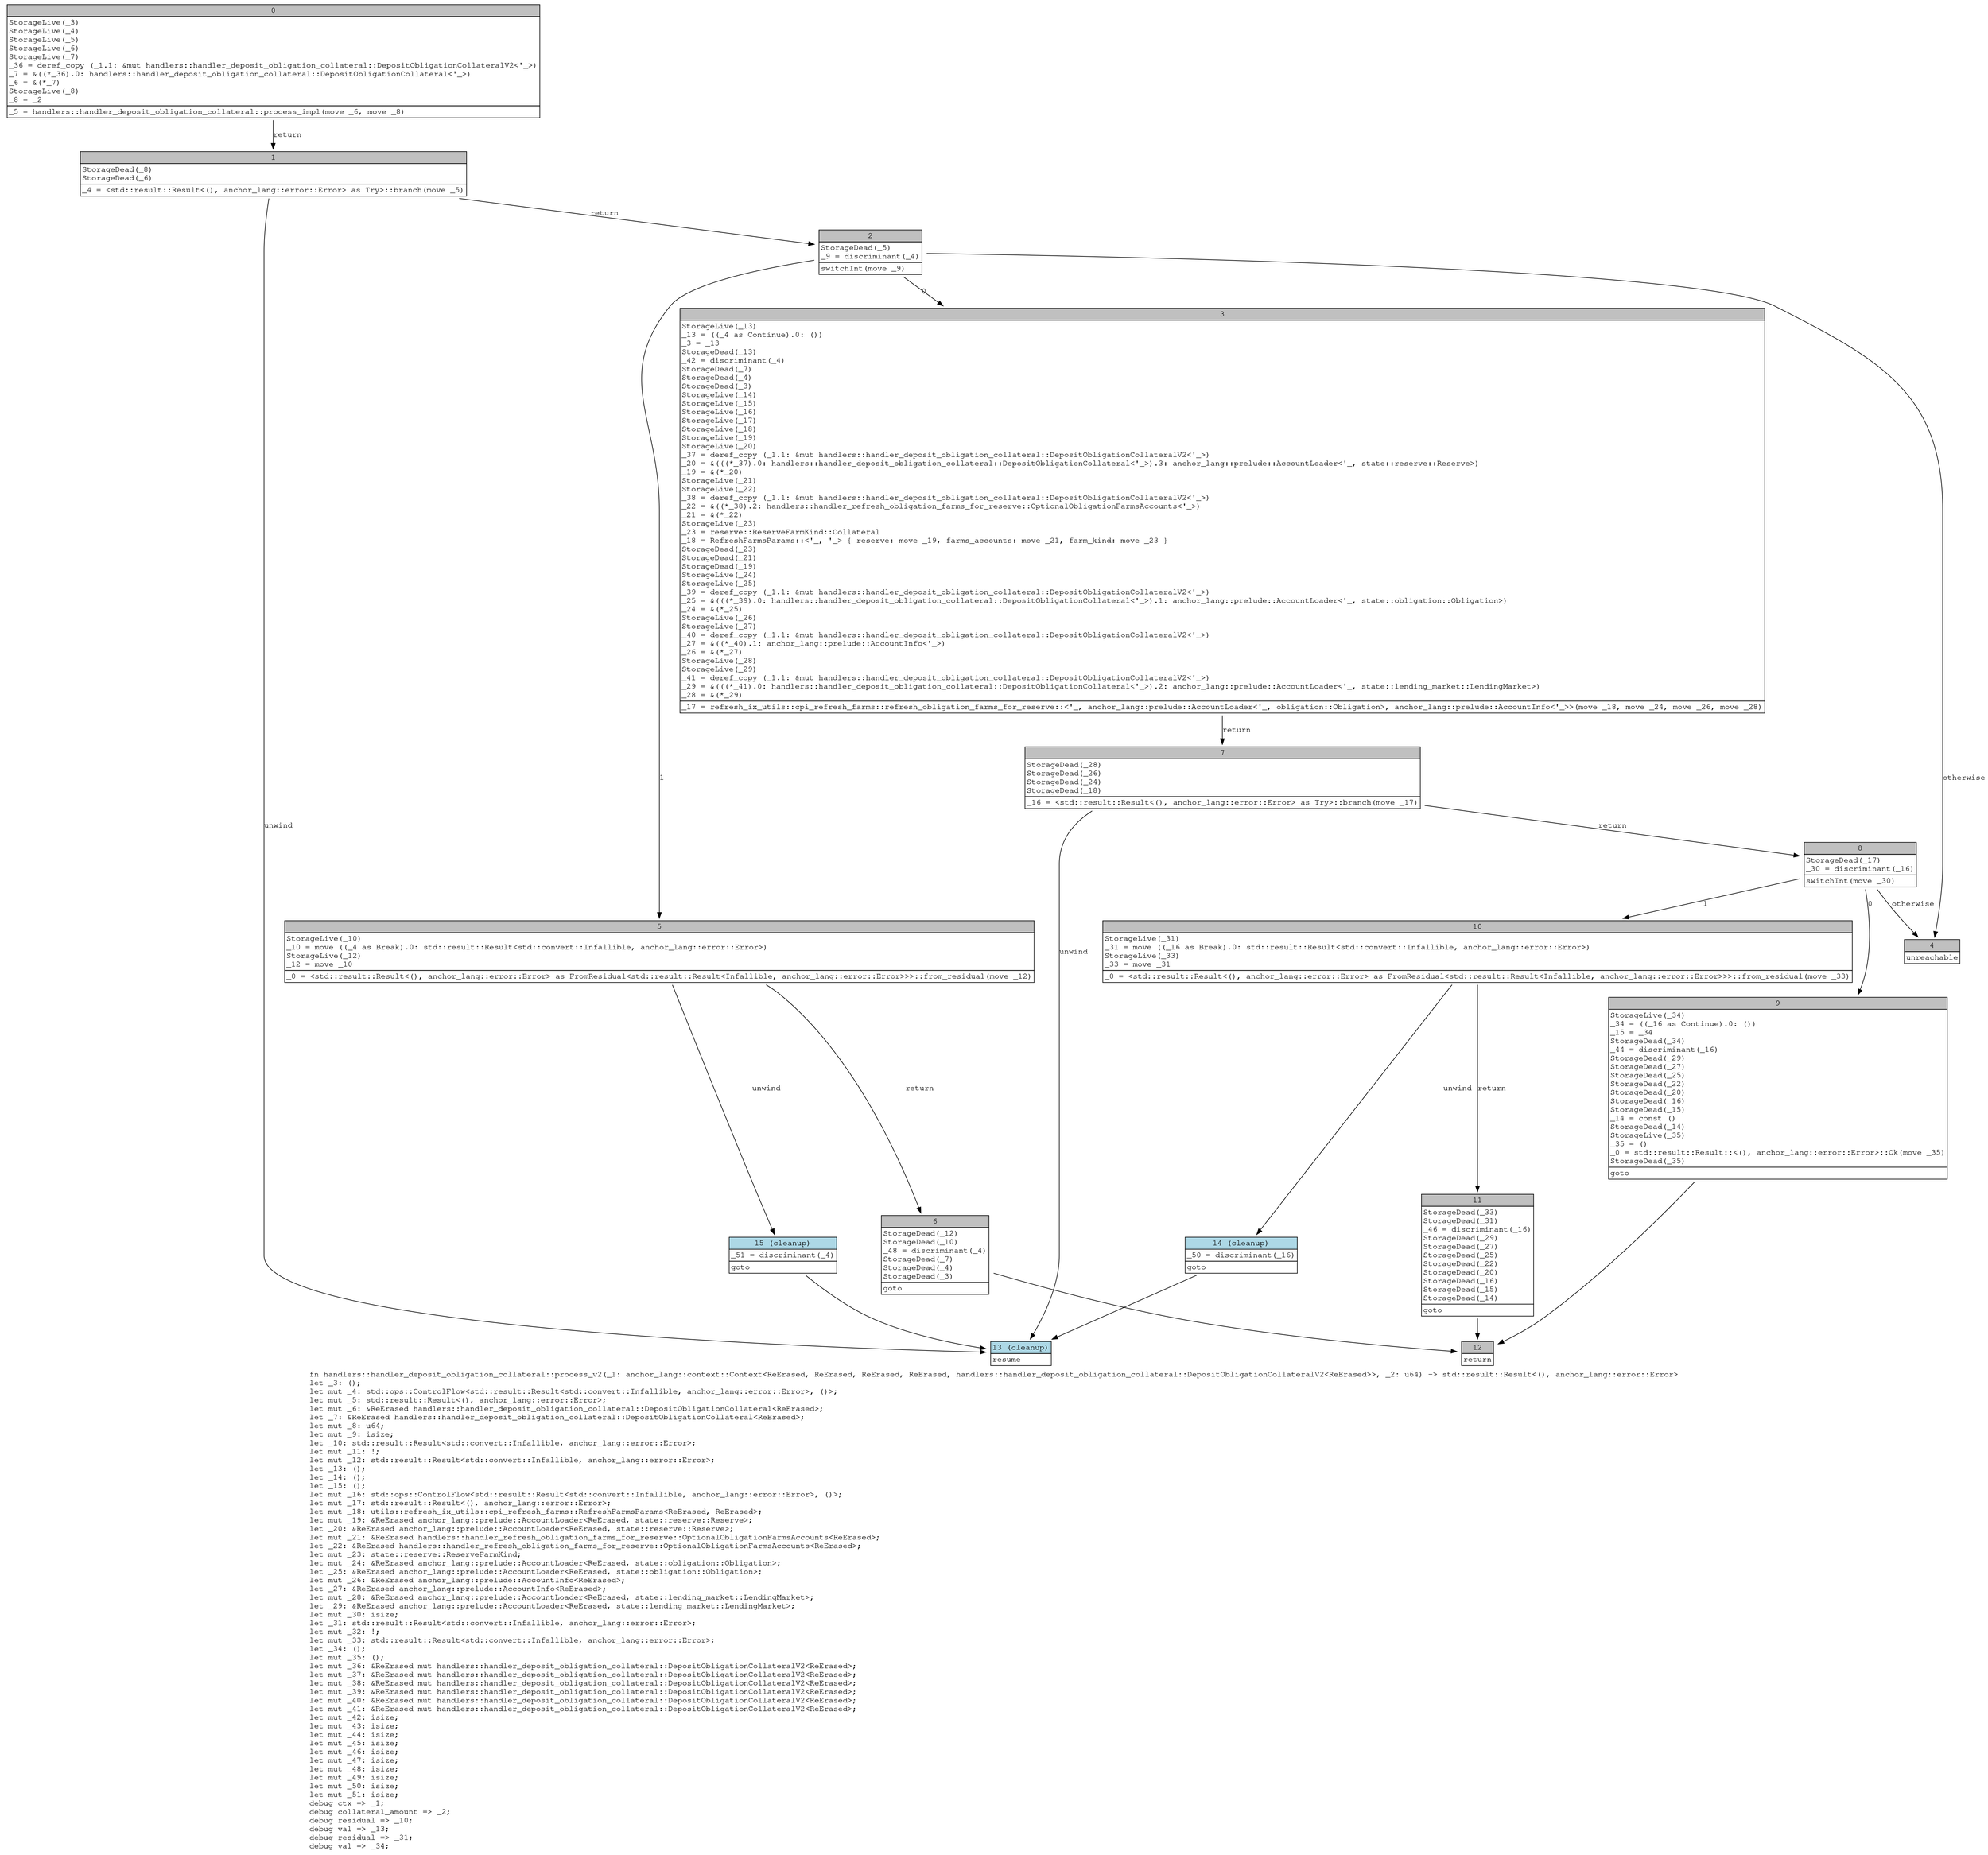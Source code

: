 digraph Mir_0_111 {
    graph [fontname="Courier, monospace"];
    node [fontname="Courier, monospace"];
    edge [fontname="Courier, monospace"];
    label=<fn handlers::handler_deposit_obligation_collateral::process_v2(_1: anchor_lang::context::Context&lt;ReErased, ReErased, ReErased, ReErased, handlers::handler_deposit_obligation_collateral::DepositObligationCollateralV2&lt;ReErased&gt;&gt;, _2: u64) -&gt; std::result::Result&lt;(), anchor_lang::error::Error&gt;<br align="left"/>let _3: ();<br align="left"/>let mut _4: std::ops::ControlFlow&lt;std::result::Result&lt;std::convert::Infallible, anchor_lang::error::Error&gt;, ()&gt;;<br align="left"/>let mut _5: std::result::Result&lt;(), anchor_lang::error::Error&gt;;<br align="left"/>let mut _6: &amp;ReErased handlers::handler_deposit_obligation_collateral::DepositObligationCollateral&lt;ReErased&gt;;<br align="left"/>let _7: &amp;ReErased handlers::handler_deposit_obligation_collateral::DepositObligationCollateral&lt;ReErased&gt;;<br align="left"/>let mut _8: u64;<br align="left"/>let mut _9: isize;<br align="left"/>let _10: std::result::Result&lt;std::convert::Infallible, anchor_lang::error::Error&gt;;<br align="left"/>let mut _11: !;<br align="left"/>let mut _12: std::result::Result&lt;std::convert::Infallible, anchor_lang::error::Error&gt;;<br align="left"/>let _13: ();<br align="left"/>let _14: ();<br align="left"/>let _15: ();<br align="left"/>let mut _16: std::ops::ControlFlow&lt;std::result::Result&lt;std::convert::Infallible, anchor_lang::error::Error&gt;, ()&gt;;<br align="left"/>let mut _17: std::result::Result&lt;(), anchor_lang::error::Error&gt;;<br align="left"/>let mut _18: utils::refresh_ix_utils::cpi_refresh_farms::RefreshFarmsParams&lt;ReErased, ReErased&gt;;<br align="left"/>let mut _19: &amp;ReErased anchor_lang::prelude::AccountLoader&lt;ReErased, state::reserve::Reserve&gt;;<br align="left"/>let _20: &amp;ReErased anchor_lang::prelude::AccountLoader&lt;ReErased, state::reserve::Reserve&gt;;<br align="left"/>let mut _21: &amp;ReErased handlers::handler_refresh_obligation_farms_for_reserve::OptionalObligationFarmsAccounts&lt;ReErased&gt;;<br align="left"/>let _22: &amp;ReErased handlers::handler_refresh_obligation_farms_for_reserve::OptionalObligationFarmsAccounts&lt;ReErased&gt;;<br align="left"/>let mut _23: state::reserve::ReserveFarmKind;<br align="left"/>let mut _24: &amp;ReErased anchor_lang::prelude::AccountLoader&lt;ReErased, state::obligation::Obligation&gt;;<br align="left"/>let _25: &amp;ReErased anchor_lang::prelude::AccountLoader&lt;ReErased, state::obligation::Obligation&gt;;<br align="left"/>let mut _26: &amp;ReErased anchor_lang::prelude::AccountInfo&lt;ReErased&gt;;<br align="left"/>let _27: &amp;ReErased anchor_lang::prelude::AccountInfo&lt;ReErased&gt;;<br align="left"/>let mut _28: &amp;ReErased anchor_lang::prelude::AccountLoader&lt;ReErased, state::lending_market::LendingMarket&gt;;<br align="left"/>let _29: &amp;ReErased anchor_lang::prelude::AccountLoader&lt;ReErased, state::lending_market::LendingMarket&gt;;<br align="left"/>let mut _30: isize;<br align="left"/>let _31: std::result::Result&lt;std::convert::Infallible, anchor_lang::error::Error&gt;;<br align="left"/>let mut _32: !;<br align="left"/>let mut _33: std::result::Result&lt;std::convert::Infallible, anchor_lang::error::Error&gt;;<br align="left"/>let _34: ();<br align="left"/>let mut _35: ();<br align="left"/>let mut _36: &amp;ReErased mut handlers::handler_deposit_obligation_collateral::DepositObligationCollateralV2&lt;ReErased&gt;;<br align="left"/>let mut _37: &amp;ReErased mut handlers::handler_deposit_obligation_collateral::DepositObligationCollateralV2&lt;ReErased&gt;;<br align="left"/>let mut _38: &amp;ReErased mut handlers::handler_deposit_obligation_collateral::DepositObligationCollateralV2&lt;ReErased&gt;;<br align="left"/>let mut _39: &amp;ReErased mut handlers::handler_deposit_obligation_collateral::DepositObligationCollateralV2&lt;ReErased&gt;;<br align="left"/>let mut _40: &amp;ReErased mut handlers::handler_deposit_obligation_collateral::DepositObligationCollateralV2&lt;ReErased&gt;;<br align="left"/>let mut _41: &amp;ReErased mut handlers::handler_deposit_obligation_collateral::DepositObligationCollateralV2&lt;ReErased&gt;;<br align="left"/>let mut _42: isize;<br align="left"/>let mut _43: isize;<br align="left"/>let mut _44: isize;<br align="left"/>let mut _45: isize;<br align="left"/>let mut _46: isize;<br align="left"/>let mut _47: isize;<br align="left"/>let mut _48: isize;<br align="left"/>let mut _49: isize;<br align="left"/>let mut _50: isize;<br align="left"/>let mut _51: isize;<br align="left"/>debug ctx =&gt; _1;<br align="left"/>debug collateral_amount =&gt; _2;<br align="left"/>debug residual =&gt; _10;<br align="left"/>debug val =&gt; _13;<br align="left"/>debug residual =&gt; _31;<br align="left"/>debug val =&gt; _34;<br align="left"/>>;
    bb0__0_111 [shape="none", label=<<table border="0" cellborder="1" cellspacing="0"><tr><td bgcolor="gray" align="center" colspan="1">0</td></tr><tr><td align="left" balign="left">StorageLive(_3)<br/>StorageLive(_4)<br/>StorageLive(_5)<br/>StorageLive(_6)<br/>StorageLive(_7)<br/>_36 = deref_copy (_1.1: &amp;mut handlers::handler_deposit_obligation_collateral::DepositObligationCollateralV2&lt;'_&gt;)<br/>_7 = &amp;((*_36).0: handlers::handler_deposit_obligation_collateral::DepositObligationCollateral&lt;'_&gt;)<br/>_6 = &amp;(*_7)<br/>StorageLive(_8)<br/>_8 = _2<br/></td></tr><tr><td align="left">_5 = handlers::handler_deposit_obligation_collateral::process_impl(move _6, move _8)</td></tr></table>>];
    bb1__0_111 [shape="none", label=<<table border="0" cellborder="1" cellspacing="0"><tr><td bgcolor="gray" align="center" colspan="1">1</td></tr><tr><td align="left" balign="left">StorageDead(_8)<br/>StorageDead(_6)<br/></td></tr><tr><td align="left">_4 = &lt;std::result::Result&lt;(), anchor_lang::error::Error&gt; as Try&gt;::branch(move _5)</td></tr></table>>];
    bb2__0_111 [shape="none", label=<<table border="0" cellborder="1" cellspacing="0"><tr><td bgcolor="gray" align="center" colspan="1">2</td></tr><tr><td align="left" balign="left">StorageDead(_5)<br/>_9 = discriminant(_4)<br/></td></tr><tr><td align="left">switchInt(move _9)</td></tr></table>>];
    bb3__0_111 [shape="none", label=<<table border="0" cellborder="1" cellspacing="0"><tr><td bgcolor="gray" align="center" colspan="1">3</td></tr><tr><td align="left" balign="left">StorageLive(_13)<br/>_13 = ((_4 as Continue).0: ())<br/>_3 = _13<br/>StorageDead(_13)<br/>_42 = discriminant(_4)<br/>StorageDead(_7)<br/>StorageDead(_4)<br/>StorageDead(_3)<br/>StorageLive(_14)<br/>StorageLive(_15)<br/>StorageLive(_16)<br/>StorageLive(_17)<br/>StorageLive(_18)<br/>StorageLive(_19)<br/>StorageLive(_20)<br/>_37 = deref_copy (_1.1: &amp;mut handlers::handler_deposit_obligation_collateral::DepositObligationCollateralV2&lt;'_&gt;)<br/>_20 = &amp;(((*_37).0: handlers::handler_deposit_obligation_collateral::DepositObligationCollateral&lt;'_&gt;).3: anchor_lang::prelude::AccountLoader&lt;'_, state::reserve::Reserve&gt;)<br/>_19 = &amp;(*_20)<br/>StorageLive(_21)<br/>StorageLive(_22)<br/>_38 = deref_copy (_1.1: &amp;mut handlers::handler_deposit_obligation_collateral::DepositObligationCollateralV2&lt;'_&gt;)<br/>_22 = &amp;((*_38).2: handlers::handler_refresh_obligation_farms_for_reserve::OptionalObligationFarmsAccounts&lt;'_&gt;)<br/>_21 = &amp;(*_22)<br/>StorageLive(_23)<br/>_23 = reserve::ReserveFarmKind::Collateral<br/>_18 = RefreshFarmsParams::&lt;'_, '_&gt; { reserve: move _19, farms_accounts: move _21, farm_kind: move _23 }<br/>StorageDead(_23)<br/>StorageDead(_21)<br/>StorageDead(_19)<br/>StorageLive(_24)<br/>StorageLive(_25)<br/>_39 = deref_copy (_1.1: &amp;mut handlers::handler_deposit_obligation_collateral::DepositObligationCollateralV2&lt;'_&gt;)<br/>_25 = &amp;(((*_39).0: handlers::handler_deposit_obligation_collateral::DepositObligationCollateral&lt;'_&gt;).1: anchor_lang::prelude::AccountLoader&lt;'_, state::obligation::Obligation&gt;)<br/>_24 = &amp;(*_25)<br/>StorageLive(_26)<br/>StorageLive(_27)<br/>_40 = deref_copy (_1.1: &amp;mut handlers::handler_deposit_obligation_collateral::DepositObligationCollateralV2&lt;'_&gt;)<br/>_27 = &amp;((*_40).1: anchor_lang::prelude::AccountInfo&lt;'_&gt;)<br/>_26 = &amp;(*_27)<br/>StorageLive(_28)<br/>StorageLive(_29)<br/>_41 = deref_copy (_1.1: &amp;mut handlers::handler_deposit_obligation_collateral::DepositObligationCollateralV2&lt;'_&gt;)<br/>_29 = &amp;(((*_41).0: handlers::handler_deposit_obligation_collateral::DepositObligationCollateral&lt;'_&gt;).2: anchor_lang::prelude::AccountLoader&lt;'_, state::lending_market::LendingMarket&gt;)<br/>_28 = &amp;(*_29)<br/></td></tr><tr><td align="left">_17 = refresh_ix_utils::cpi_refresh_farms::refresh_obligation_farms_for_reserve::&lt;'_, anchor_lang::prelude::AccountLoader&lt;'_, obligation::Obligation&gt;, anchor_lang::prelude::AccountInfo&lt;'_&gt;&gt;(move _18, move _24, move _26, move _28)</td></tr></table>>];
    bb4__0_111 [shape="none", label=<<table border="0" cellborder="1" cellspacing="0"><tr><td bgcolor="gray" align="center" colspan="1">4</td></tr><tr><td align="left">unreachable</td></tr></table>>];
    bb5__0_111 [shape="none", label=<<table border="0" cellborder="1" cellspacing="0"><tr><td bgcolor="gray" align="center" colspan="1">5</td></tr><tr><td align="left" balign="left">StorageLive(_10)<br/>_10 = move ((_4 as Break).0: std::result::Result&lt;std::convert::Infallible, anchor_lang::error::Error&gt;)<br/>StorageLive(_12)<br/>_12 = move _10<br/></td></tr><tr><td align="left">_0 = &lt;std::result::Result&lt;(), anchor_lang::error::Error&gt; as FromResidual&lt;std::result::Result&lt;Infallible, anchor_lang::error::Error&gt;&gt;&gt;::from_residual(move _12)</td></tr></table>>];
    bb6__0_111 [shape="none", label=<<table border="0" cellborder="1" cellspacing="0"><tr><td bgcolor="gray" align="center" colspan="1">6</td></tr><tr><td align="left" balign="left">StorageDead(_12)<br/>StorageDead(_10)<br/>_48 = discriminant(_4)<br/>StorageDead(_7)<br/>StorageDead(_4)<br/>StorageDead(_3)<br/></td></tr><tr><td align="left">goto</td></tr></table>>];
    bb7__0_111 [shape="none", label=<<table border="0" cellborder="1" cellspacing="0"><tr><td bgcolor="gray" align="center" colspan="1">7</td></tr><tr><td align="left" balign="left">StorageDead(_28)<br/>StorageDead(_26)<br/>StorageDead(_24)<br/>StorageDead(_18)<br/></td></tr><tr><td align="left">_16 = &lt;std::result::Result&lt;(), anchor_lang::error::Error&gt; as Try&gt;::branch(move _17)</td></tr></table>>];
    bb8__0_111 [shape="none", label=<<table border="0" cellborder="1" cellspacing="0"><tr><td bgcolor="gray" align="center" colspan="1">8</td></tr><tr><td align="left" balign="left">StorageDead(_17)<br/>_30 = discriminant(_16)<br/></td></tr><tr><td align="left">switchInt(move _30)</td></tr></table>>];
    bb9__0_111 [shape="none", label=<<table border="0" cellborder="1" cellspacing="0"><tr><td bgcolor="gray" align="center" colspan="1">9</td></tr><tr><td align="left" balign="left">StorageLive(_34)<br/>_34 = ((_16 as Continue).0: ())<br/>_15 = _34<br/>StorageDead(_34)<br/>_44 = discriminant(_16)<br/>StorageDead(_29)<br/>StorageDead(_27)<br/>StorageDead(_25)<br/>StorageDead(_22)<br/>StorageDead(_20)<br/>StorageDead(_16)<br/>StorageDead(_15)<br/>_14 = const ()<br/>StorageDead(_14)<br/>StorageLive(_35)<br/>_35 = ()<br/>_0 = std::result::Result::&lt;(), anchor_lang::error::Error&gt;::Ok(move _35)<br/>StorageDead(_35)<br/></td></tr><tr><td align="left">goto</td></tr></table>>];
    bb10__0_111 [shape="none", label=<<table border="0" cellborder="1" cellspacing="0"><tr><td bgcolor="gray" align="center" colspan="1">10</td></tr><tr><td align="left" balign="left">StorageLive(_31)<br/>_31 = move ((_16 as Break).0: std::result::Result&lt;std::convert::Infallible, anchor_lang::error::Error&gt;)<br/>StorageLive(_33)<br/>_33 = move _31<br/></td></tr><tr><td align="left">_0 = &lt;std::result::Result&lt;(), anchor_lang::error::Error&gt; as FromResidual&lt;std::result::Result&lt;Infallible, anchor_lang::error::Error&gt;&gt;&gt;::from_residual(move _33)</td></tr></table>>];
    bb11__0_111 [shape="none", label=<<table border="0" cellborder="1" cellspacing="0"><tr><td bgcolor="gray" align="center" colspan="1">11</td></tr><tr><td align="left" balign="left">StorageDead(_33)<br/>StorageDead(_31)<br/>_46 = discriminant(_16)<br/>StorageDead(_29)<br/>StorageDead(_27)<br/>StorageDead(_25)<br/>StorageDead(_22)<br/>StorageDead(_20)<br/>StorageDead(_16)<br/>StorageDead(_15)<br/>StorageDead(_14)<br/></td></tr><tr><td align="left">goto</td></tr></table>>];
    bb12__0_111 [shape="none", label=<<table border="0" cellborder="1" cellspacing="0"><tr><td bgcolor="gray" align="center" colspan="1">12</td></tr><tr><td align="left">return</td></tr></table>>];
    bb13__0_111 [shape="none", label=<<table border="0" cellborder="1" cellspacing="0"><tr><td bgcolor="lightblue" align="center" colspan="1">13 (cleanup)</td></tr><tr><td align="left">resume</td></tr></table>>];
    bb14__0_111 [shape="none", label=<<table border="0" cellborder="1" cellspacing="0"><tr><td bgcolor="lightblue" align="center" colspan="1">14 (cleanup)</td></tr><tr><td align="left" balign="left">_50 = discriminant(_16)<br/></td></tr><tr><td align="left">goto</td></tr></table>>];
    bb15__0_111 [shape="none", label=<<table border="0" cellborder="1" cellspacing="0"><tr><td bgcolor="lightblue" align="center" colspan="1">15 (cleanup)</td></tr><tr><td align="left" balign="left">_51 = discriminant(_4)<br/></td></tr><tr><td align="left">goto</td></tr></table>>];
    bb0__0_111 -> bb1__0_111 [label="return"];
    bb1__0_111 -> bb2__0_111 [label="return"];
    bb1__0_111 -> bb13__0_111 [label="unwind"];
    bb2__0_111 -> bb3__0_111 [label="0"];
    bb2__0_111 -> bb5__0_111 [label="1"];
    bb2__0_111 -> bb4__0_111 [label="otherwise"];
    bb3__0_111 -> bb7__0_111 [label="return"];
    bb5__0_111 -> bb6__0_111 [label="return"];
    bb5__0_111 -> bb15__0_111 [label="unwind"];
    bb6__0_111 -> bb12__0_111 [label=""];
    bb7__0_111 -> bb8__0_111 [label="return"];
    bb7__0_111 -> bb13__0_111 [label="unwind"];
    bb8__0_111 -> bb9__0_111 [label="0"];
    bb8__0_111 -> bb10__0_111 [label="1"];
    bb8__0_111 -> bb4__0_111 [label="otherwise"];
    bb9__0_111 -> bb12__0_111 [label=""];
    bb10__0_111 -> bb11__0_111 [label="return"];
    bb10__0_111 -> bb14__0_111 [label="unwind"];
    bb11__0_111 -> bb12__0_111 [label=""];
    bb14__0_111 -> bb13__0_111 [label=""];
    bb15__0_111 -> bb13__0_111 [label=""];
}
